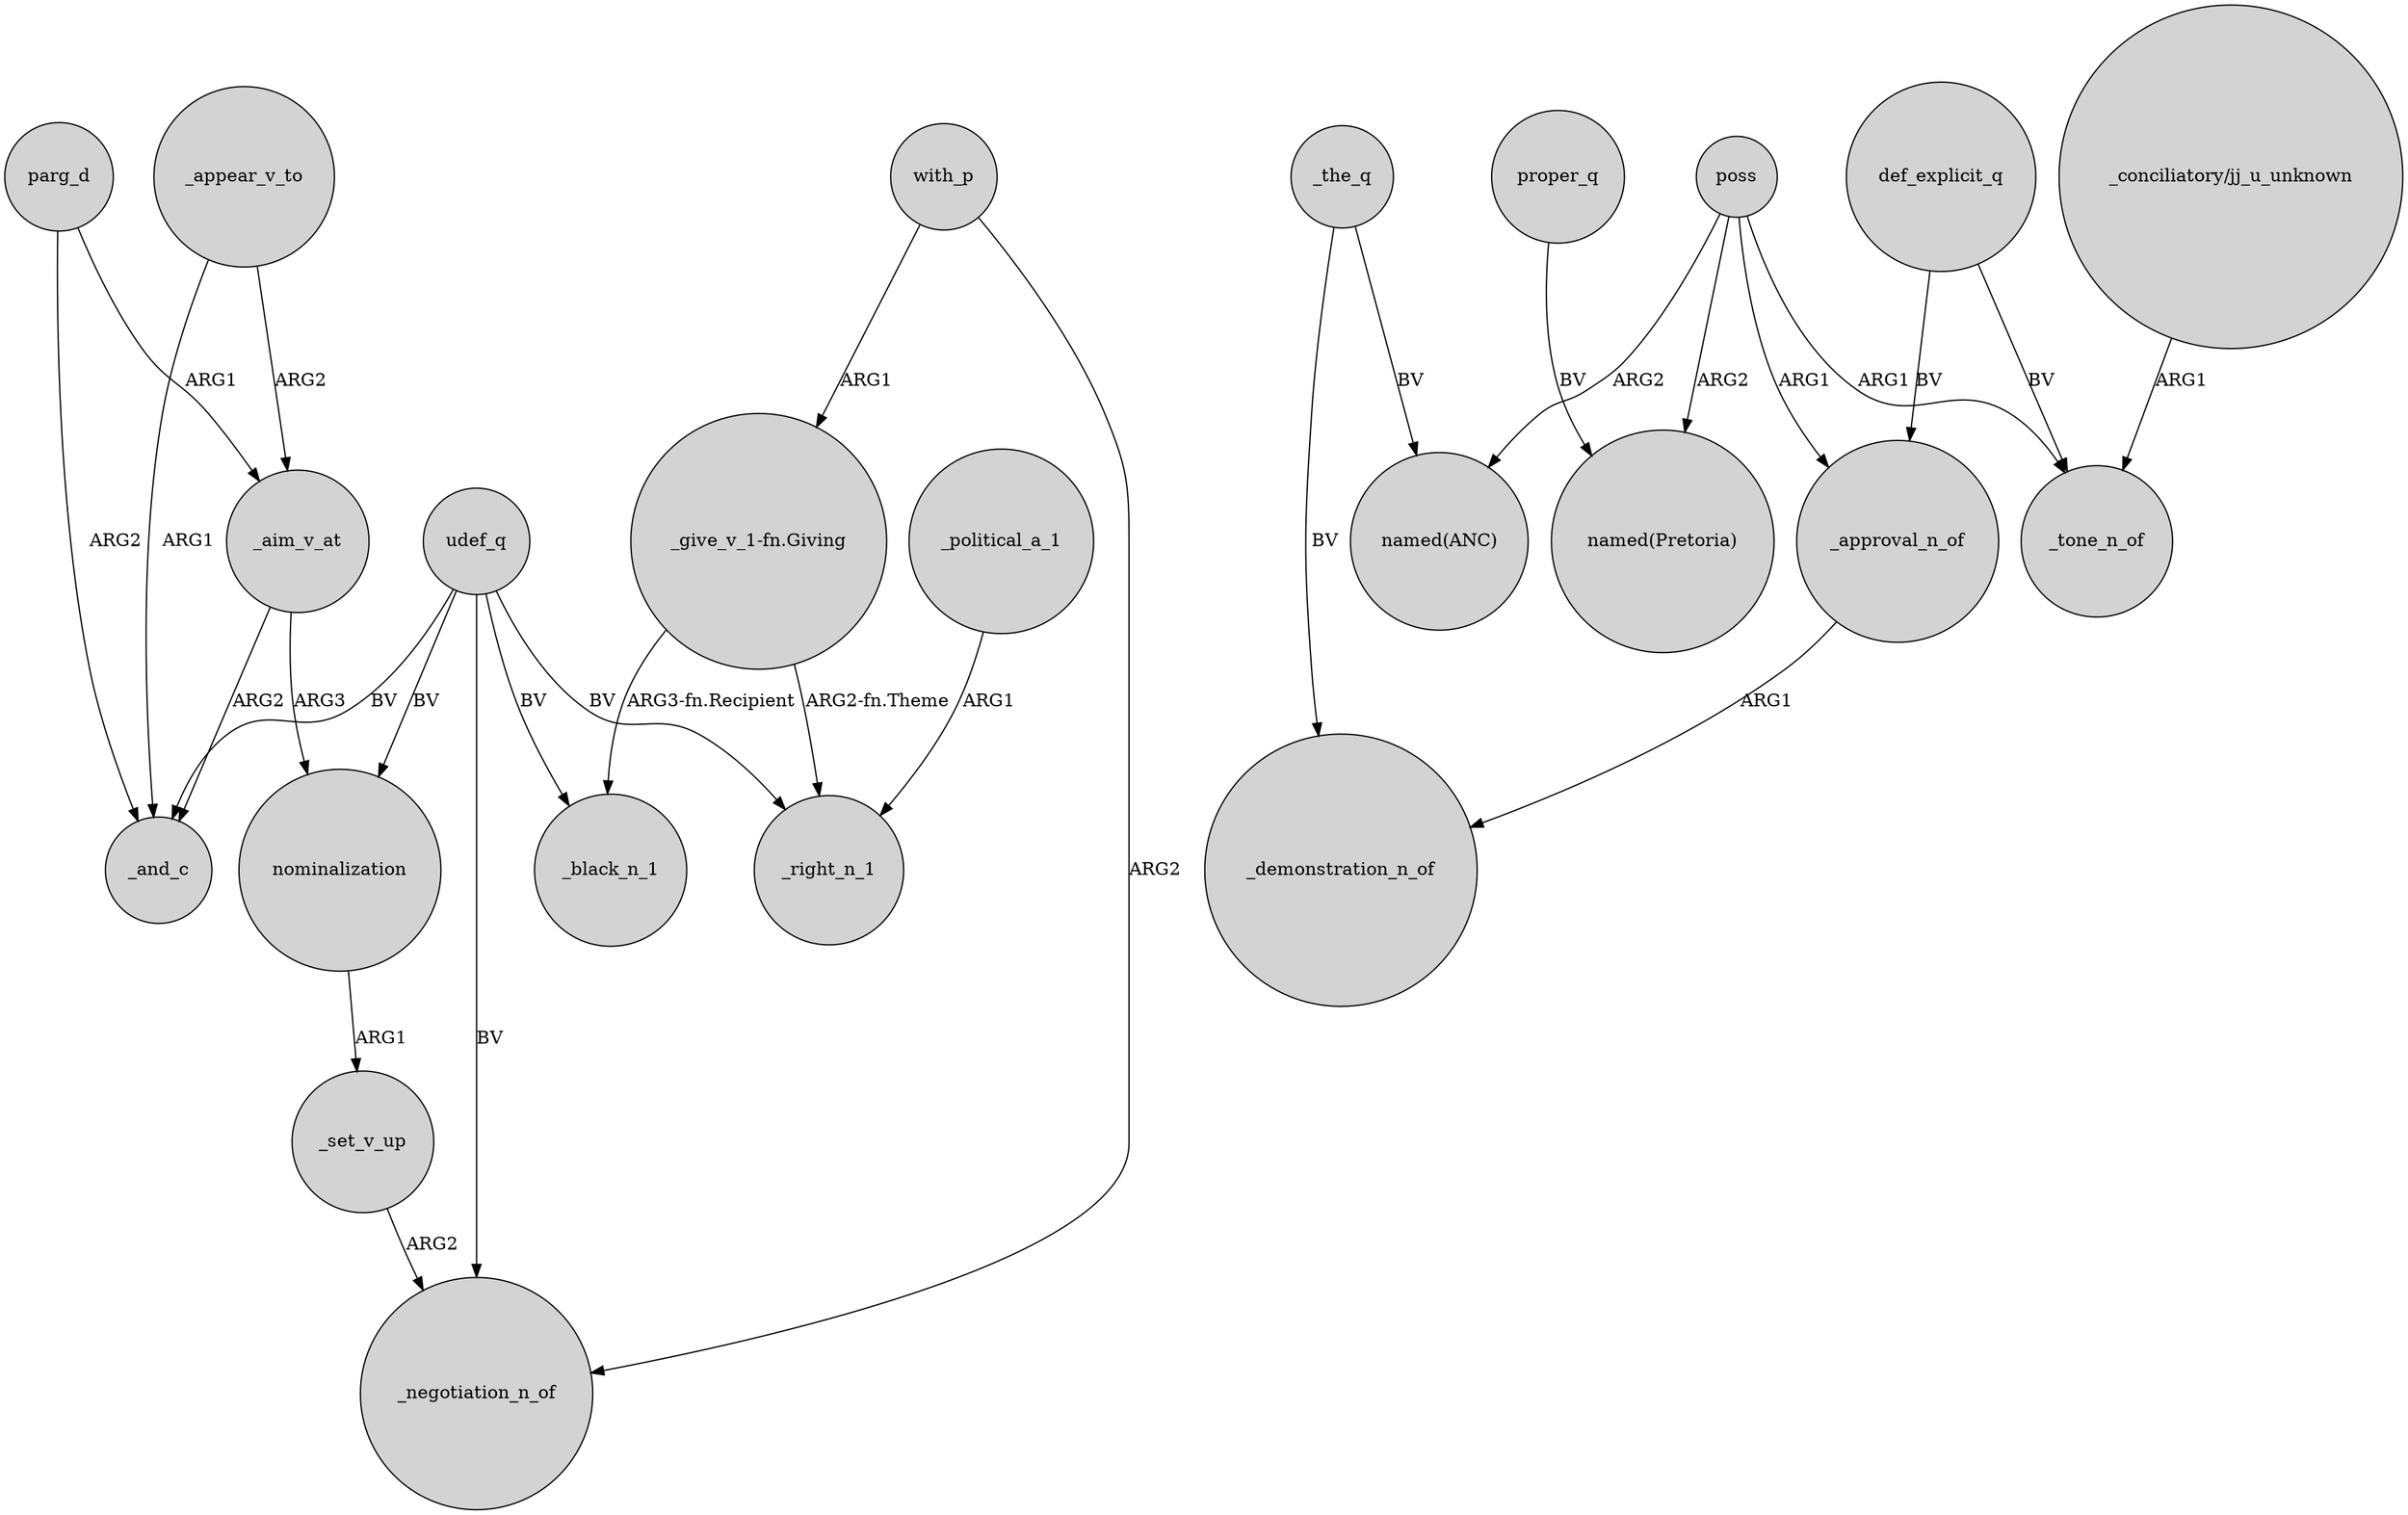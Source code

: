 digraph {
	node [shape=circle style=filled]
	udef_q -> _negotiation_n_of [label=BV]
	_approval_n_of -> _demonstration_n_of [label=ARG1]
	parg_d -> _aim_v_at [label=ARG1]
	_set_v_up -> _negotiation_n_of [label=ARG2]
	_aim_v_at -> nominalization [label=ARG3]
	poss -> _tone_n_of [label=ARG1]
	nominalization -> _set_v_up [label=ARG1]
	poss -> "named(Pretoria)" [label=ARG2]
	_political_a_1 -> _right_n_1 [label=ARG1]
	"_conciliatory/jj_u_unknown" -> _tone_n_of [label=ARG1]
	parg_d -> _and_c [label=ARG2]
	"_give_v_1-fn.Giving" -> _right_n_1 [label="ARG2-fn.Theme"]
	_aim_v_at -> _and_c [label=ARG2]
	proper_q -> "named(Pretoria)" [label=BV]
	_appear_v_to -> _and_c [label=ARG1]
	udef_q -> _right_n_1 [label=BV]
	with_p -> "_give_v_1-fn.Giving" [label=ARG1]
	udef_q -> _black_n_1 [label=BV]
	_appear_v_to -> _aim_v_at [label=ARG2]
	udef_q -> nominalization [label=BV]
	with_p -> _negotiation_n_of [label=ARG2]
	def_explicit_q -> _approval_n_of [label=BV]
	_the_q -> _demonstration_n_of [label=BV]
	poss -> "named(ANC)" [label=ARG2]
	def_explicit_q -> _tone_n_of [label=BV]
	_the_q -> "named(ANC)" [label=BV]
	udef_q -> _and_c [label=BV]
	"_give_v_1-fn.Giving" -> _black_n_1 [label="ARG3-fn.Recipient"]
	poss -> _approval_n_of [label=ARG1]
}
